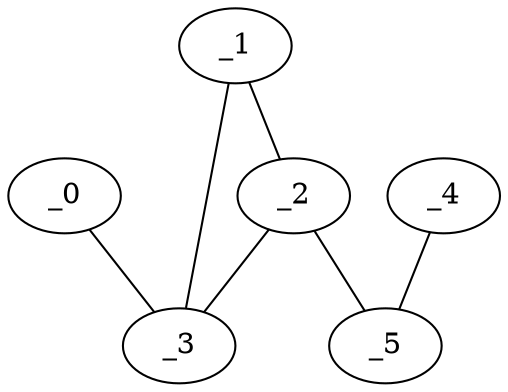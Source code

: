 graph EP1_0052 {
	_0	 [x="2.56983",
		y="2.16749"];
	_3	 [x="0.135038",
		y="2.98304"];
	_0 -- _3;
	_1	 [x="2.23913",
		y="0.744172"];
	_2	 [x="0.845417",
		y="0.985861"];
	_1 -- _2;
	_1 -- _3;
	_2 -- _3;
	_5	 [x="1.53661",
		y="1.50379"];
	_2 -- _5;
	_4	 [x="0.751301",
		y="2.28631"];
	_4 -- _5;
}

